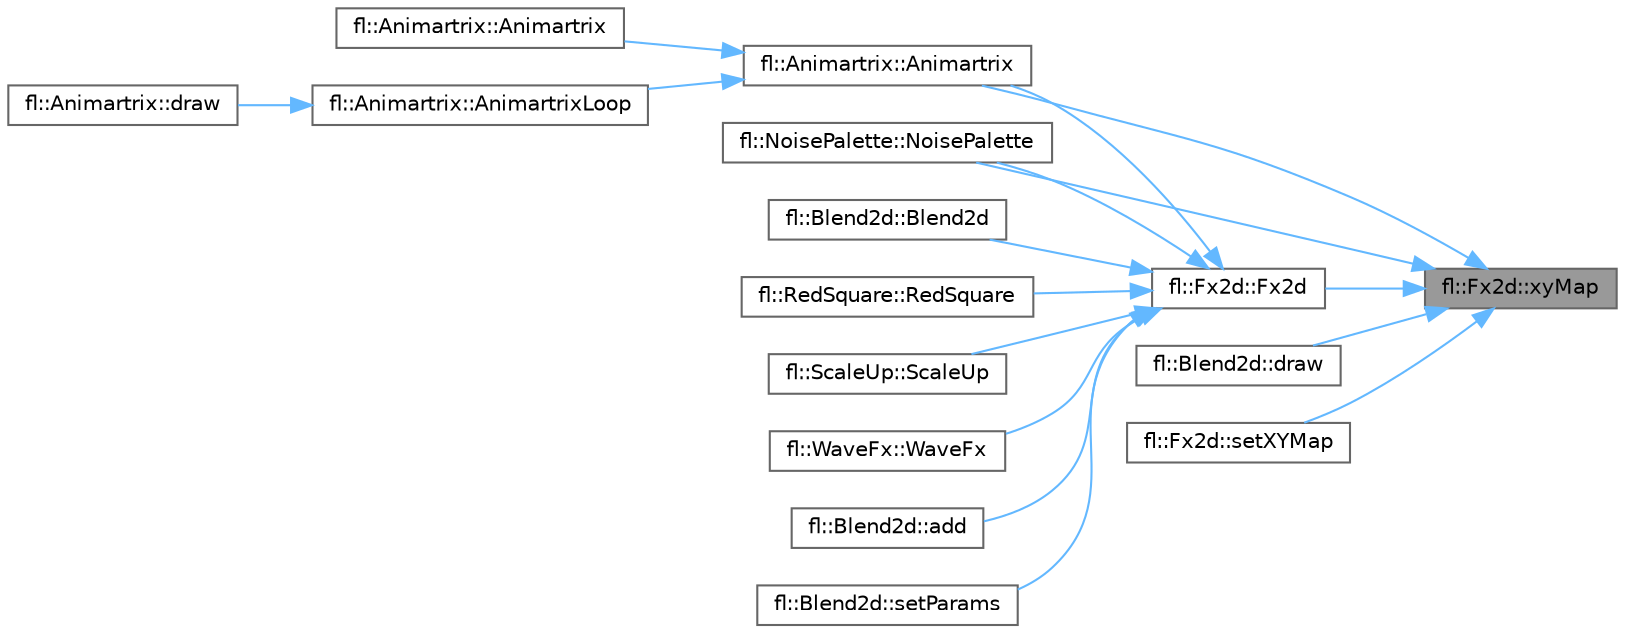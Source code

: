 digraph "fl::Fx2d::xyMap"
{
 // INTERACTIVE_SVG=YES
 // LATEX_PDF_SIZE
  bgcolor="transparent";
  edge [fontname=Helvetica,fontsize=10,labelfontname=Helvetica,labelfontsize=10];
  node [fontname=Helvetica,fontsize=10,shape=box,height=0.2,width=0.4];
  rankdir="RL";
  Node1 [id="Node000001",label="fl::Fx2d::xyMap",height=0.2,width=0.4,color="gray40", fillcolor="grey60", style="filled", fontcolor="black",tooltip=" "];
  Node1 -> Node2 [id="edge1_Node000001_Node000002",dir="back",color="steelblue1",style="solid",tooltip=" "];
  Node2 [id="Node000002",label="fl::Animartrix::Animartrix",height=0.2,width=0.4,color="grey40", fillcolor="white", style="filled",URL="$d8/df5/classfl_1_1_animartrix_aa0f29e564cc715909772fd198e18321b.html#aa0f29e564cc715909772fd198e18321b",tooltip=" "];
  Node2 -> Node3 [id="edge2_Node000002_Node000003",dir="back",color="steelblue1",style="solid",tooltip=" "];
  Node3 [id="Node000003",label="fl::Animartrix::Animartrix",height=0.2,width=0.4,color="grey40", fillcolor="white", style="filled",URL="$d8/df5/classfl_1_1_animartrix_a0367c7d86dc3d18aec76957a073edb8c.html#a0367c7d86dc3d18aec76957a073edb8c",tooltip=" "];
  Node2 -> Node4 [id="edge3_Node000002_Node000004",dir="back",color="steelblue1",style="solid",tooltip=" "];
  Node4 [id="Node000004",label="fl::Animartrix::AnimartrixLoop",height=0.2,width=0.4,color="grey40", fillcolor="white", style="filled",URL="$d8/df5/classfl_1_1_animartrix_a6092f0e2e489d8f14a1aaf28022bc56d.html#a6092f0e2e489d8f14a1aaf28022bc56d",tooltip=" "];
  Node4 -> Node5 [id="edge4_Node000004_Node000005",dir="back",color="steelblue1",style="solid",tooltip=" "];
  Node5 [id="Node000005",label="fl::Animartrix::draw",height=0.2,width=0.4,color="grey40", fillcolor="white", style="filled",URL="$d8/df5/classfl_1_1_animartrix_a376c91df5dcf27046037a8ad94c5b188.html#a376c91df5dcf27046037a8ad94c5b188",tooltip=" "];
  Node1 -> Node6 [id="edge5_Node000001_Node000006",dir="back",color="steelblue1",style="solid",tooltip=" "];
  Node6 [id="Node000006",label="fl::Fx2d::Fx2d",height=0.2,width=0.4,color="grey40", fillcolor="white", style="filled",URL="$d7/d3e/classfl_1_1_fx2d_a98879bee7a7a97ceb2cc34ea2eefc7fe.html#a98879bee7a7a97ceb2cc34ea2eefc7fe",tooltip=" "];
  Node6 -> Node2 [id="edge6_Node000006_Node000002",dir="back",color="steelblue1",style="solid",tooltip=" "];
  Node6 -> Node7 [id="edge7_Node000006_Node000007",dir="back",color="steelblue1",style="solid",tooltip=" "];
  Node7 [id="Node000007",label="fl::Blend2d::Blend2d",height=0.2,width=0.4,color="grey40", fillcolor="white", style="filled",URL="$dc/d2b/classfl_1_1_blend2d_a46d2a049e57d4d91790eb93371972702.html#a46d2a049e57d4d91790eb93371972702",tooltip=" "];
  Node6 -> Node8 [id="edge8_Node000006_Node000008",dir="back",color="steelblue1",style="solid",tooltip=" "];
  Node8 [id="Node000008",label="fl::NoisePalette::NoisePalette",height=0.2,width=0.4,color="grey40", fillcolor="white", style="filled",URL="$d9/d41/classfl_1_1_noise_palette_ace0d9f2e7767ae3fb89dc47434024244.html#ace0d9f2e7767ae3fb89dc47434024244",tooltip=" "];
  Node6 -> Node9 [id="edge9_Node000006_Node000009",dir="back",color="steelblue1",style="solid",tooltip=" "];
  Node9 [id="Node000009",label="fl::RedSquare::RedSquare",height=0.2,width=0.4,color="grey40", fillcolor="white", style="filled",URL="$d0/d3e/classfl_1_1_red_square_ae8f84aa6b19859b64950ac0d8cd49b7d.html#ae8f84aa6b19859b64950ac0d8cd49b7d",tooltip=" "];
  Node6 -> Node10 [id="edge10_Node000006_Node000010",dir="back",color="steelblue1",style="solid",tooltip=" "];
  Node10 [id="Node000010",label="fl::ScaleUp::ScaleUp",height=0.2,width=0.4,color="grey40", fillcolor="white", style="filled",URL="$d5/d79/classfl_1_1_scale_up_a2b96f658d915143d8a27a7e9d51d8a60.html#a2b96f658d915143d8a27a7e9d51d8a60",tooltip=" "];
  Node6 -> Node11 [id="edge11_Node000006_Node000011",dir="back",color="steelblue1",style="solid",tooltip=" "];
  Node11 [id="Node000011",label="fl::WaveFx::WaveFx",height=0.2,width=0.4,color="grey40", fillcolor="white", style="filled",URL="$d6/d5f/classfl_1_1_wave_fx_a3b178e616d310ad0fb2dfd9f0960a8e3.html#a3b178e616d310ad0fb2dfd9f0960a8e3",tooltip=" "];
  Node6 -> Node12 [id="edge12_Node000006_Node000012",dir="back",color="steelblue1",style="solid",tooltip=" "];
  Node12 [id="Node000012",label="fl::Blend2d::add",height=0.2,width=0.4,color="grey40", fillcolor="white", style="filled",URL="$dc/d2b/classfl_1_1_blend2d_aa6b753d9f7a72e49bb11b0e25a6a2948.html#aa6b753d9f7a72e49bb11b0e25a6a2948",tooltip=" "];
  Node6 -> Node13 [id="edge13_Node000006_Node000013",dir="back",color="steelblue1",style="solid",tooltip=" "];
  Node13 [id="Node000013",label="fl::Blend2d::setParams",height=0.2,width=0.4,color="grey40", fillcolor="white", style="filled",URL="$dc/d2b/classfl_1_1_blend2d_aad17ffdf04279a43a6f3825c910ccb13.html#aad17ffdf04279a43a6f3825c910ccb13",tooltip=" "];
  Node1 -> Node8 [id="edge14_Node000001_Node000008",dir="back",color="steelblue1",style="solid",tooltip=" "];
  Node1 -> Node14 [id="edge15_Node000001_Node000014",dir="back",color="steelblue1",style="solid",tooltip=" "];
  Node14 [id="Node000014",label="fl::Blend2d::draw",height=0.2,width=0.4,color="grey40", fillcolor="white", style="filled",URL="$dc/d2b/classfl_1_1_blend2d_ad965648c61fd795366282d3b797a612f.html#ad965648c61fd795366282d3b797a612f",tooltip=" "];
  Node1 -> Node15 [id="edge16_Node000001_Node000015",dir="back",color="steelblue1",style="solid",tooltip=" "];
  Node15 [id="Node000015",label="fl::Fx2d::setXYMap",height=0.2,width=0.4,color="grey40", fillcolor="white", style="filled",URL="$d7/d3e/classfl_1_1_fx2d_a253952c9111790299c1e934f3f7573b7.html#a253952c9111790299c1e934f3f7573b7",tooltip=" "];
}
